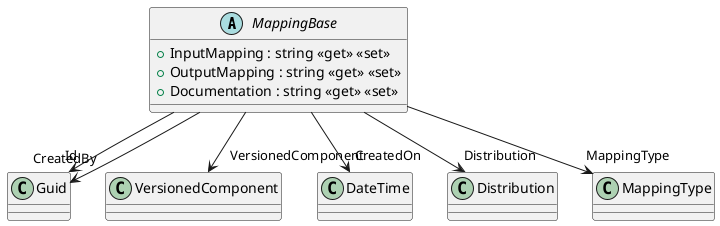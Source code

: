 @startuml
abstract class MappingBase {
    + InputMapping : string <<get>> <<set>>
    + OutputMapping : string <<get>> <<set>>
    + Documentation : string <<get>> <<set>>
}
MappingBase --> "Id" Guid
MappingBase --> "VersionedComponent" VersionedComponent
MappingBase --> "CreatedOn" DateTime
MappingBase --> "CreatedBy" Guid
MappingBase --> "Distribution" Distribution
MappingBase --> "MappingType" MappingType
@enduml
